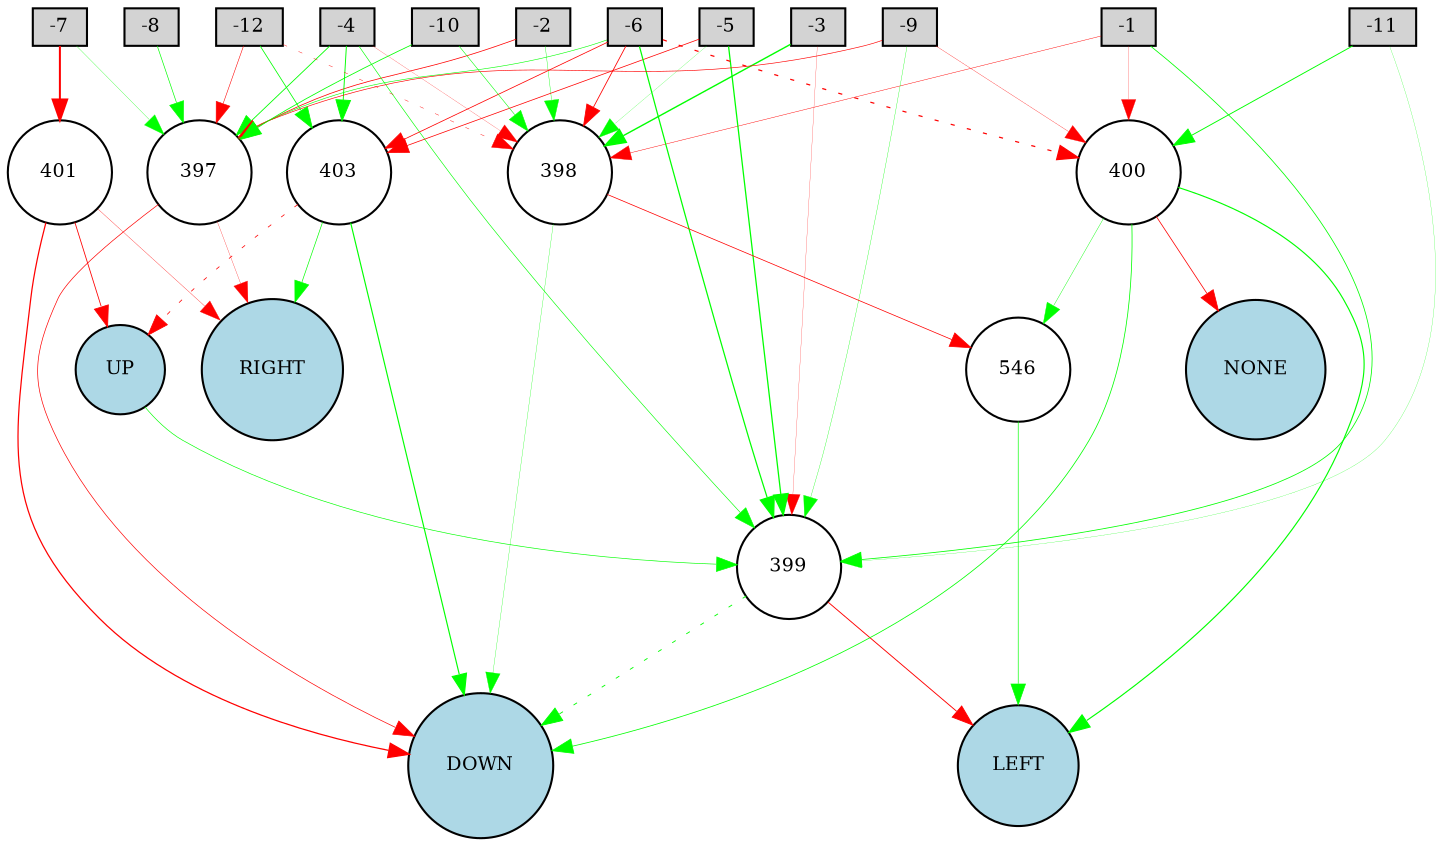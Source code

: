 digraph {
	node [fontsize=9 height=0.2 shape=circle width=0.2]
	-1 [fillcolor=lightgray shape=box style=filled]
	-2 [fillcolor=lightgray shape=box style=filled]
	-3 [fillcolor=lightgray shape=box style=filled]
	-4 [fillcolor=lightgray shape=box style=filled]
	-5 [fillcolor=lightgray shape=box style=filled]
	-6 [fillcolor=lightgray shape=box style=filled]
	-7 [fillcolor=lightgray shape=box style=filled]
	-8 [fillcolor=lightgray shape=box style=filled]
	-9 [fillcolor=lightgray shape=box style=filled]
	-10 [fillcolor=lightgray shape=box style=filled]
	-11 [fillcolor=lightgray shape=box style=filled]
	-12 [fillcolor=lightgray shape=box style=filled]
	RIGHT [fillcolor=lightblue style=filled]
	UP [fillcolor=lightblue style=filled]
	LEFT [fillcolor=lightblue style=filled]
	DOWN [fillcolor=lightblue style=filled]
	NONE [fillcolor=lightblue style=filled]
	546 [fillcolor=white style=filled]
	397 [fillcolor=white style=filled]
	398 [fillcolor=white style=filled]
	399 [fillcolor=white style=filled]
	400 [fillcolor=white style=filled]
	401 [fillcolor=white style=filled]
	403 [fillcolor=white style=filled]
	-9 -> 397 [color=red penwidth=0.3054877663734973 style=solid]
	397 -> DOWN [color=red penwidth=0.3297057910267911 style=solid]
	-4 -> 397 [color=green penwidth=0.40835540740217857 style=solid]
	-4 -> 403 [color=green penwidth=0.45101434797701767 style=solid]
	-11 -> 400 [color=green penwidth=0.44633704598263524 style=solid]
	-9 -> 399 [color=green penwidth=0.15723567717294995 style=solid]
	-7 -> 401 [color=red penwidth=0.9610446266077348 style=solid]
	397 -> RIGHT [color=red penwidth=0.1308254924266441 style=solid]
	-3 -> 398 [color=green penwidth=0.6691293015695664 style=solid]
	-12 -> 397 [color=red penwidth=0.2620332468543415 style=solid]
	-9 -> 400 [color=red penwidth=0.14783739092044101 style=solid]
	-1 -> 400 [color=red penwidth=0.11166391699597375 style=solid]
	-3 -> 399 [color=red penwidth=0.10777985340665149 style=solid]
	-10 -> 398 [color=green penwidth=0.2623806767458261 style=solid]
	400 -> NONE [color=red penwidth=0.3667087309103392 style=solid]
	-6 -> 399 [color=green penwidth=0.5900478113601001 style=solid]
	401 -> DOWN [color=red penwidth=0.5942626386048875 style=solid]
	403 -> DOWN [color=green penwidth=0.5561720169940176 style=solid]
	-5 -> 398 [color=green penwidth=0.10042786141177679 style=solid]
	-6 -> 398 [color=red penwidth=0.39281784041616474 style=solid]
	-7 -> 397 [color=green penwidth=0.14027447273314952 style=solid]
	-2 -> 397 [color=red penwidth=0.3603002953000912 style=solid]
	-11 -> 399 [color=green penwidth=0.10865911852778742 style=solid]
	403 -> UP [color=red penwidth=0.3698980654102195 style=dotted]
	-10 -> 397 [color=green penwidth=0.3840034891965227 style=solid]
	-6 -> 397 [color=green penwidth=0.27736477920006963 style=solid]
	-5 -> 403 [color=red penwidth=0.3567118525545083 style=solid]
	-6 -> 403 [color=red penwidth=0.36808488454749644 style=solid]
	-1 -> 399 [color=green penwidth=0.38201876957603964 style=solid]
	401 -> RIGHT [color=red penwidth=0.1539610320683048 style=solid]
	400 -> DOWN [color=green penwidth=0.3734997187393847 style=solid]
	-1 -> 398 [color=red penwidth=0.21413643990356523 style=solid]
	-6 -> 400 [color=red penwidth=0.5880370562176916 style=dotted]
	399 -> DOWN [color=green penwidth=0.42367931796475256 style=dotted]
	-8 -> 397 [color=green penwidth=0.32066045435044144 style=solid]
	-12 -> 398 [color=red penwidth=0.19815618449227707 style=dotted]
	-4 -> 399 [color=green penwidth=0.29902863221413084 style=solid]
	400 -> LEFT [color=green penwidth=0.5511984140687961 style=solid]
	401 -> UP [color=red penwidth=0.3961801407937541 style=solid]
	-4 -> 398 [color=red penwidth=0.10179434586241168 style=solid]
	-2 -> 398 [color=green penwidth=0.17600346387684038 style=solid]
	403 -> RIGHT [color=green penwidth=0.32148536875169353 style=solid]
	-12 -> 403 [color=green penwidth=0.3807656062445737 style=solid]
	-5 -> 399 [color=green penwidth=0.6097948575482354 style=solid]
	399 -> LEFT [color=red penwidth=0.4413008843266535 style=solid]
	398 -> DOWN [color=green penwidth=0.13956284632578686 style=solid]
	UP -> 399 [color=green penwidth=0.309631424395032 style=solid]
	400 -> 546 [color=green penwidth=0.19835017427780746 style=solid]
	546 -> LEFT [color=green penwidth=0.3194815379764968 style=solid]
	398 -> 546 [color=red penwidth=0.3534274722606101 style=solid]
}
